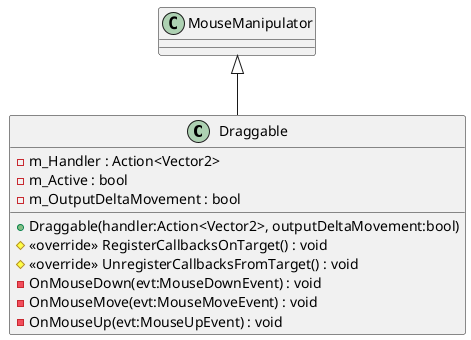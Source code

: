 @startuml
class Draggable {
    - m_Handler : Action<Vector2>
    - m_Active : bool
    - m_OutputDeltaMovement : bool
    + Draggable(handler:Action<Vector2>, outputDeltaMovement:bool)
    # <<override>> RegisterCallbacksOnTarget() : void
    # <<override>> UnregisterCallbacksFromTarget() : void
    - OnMouseDown(evt:MouseDownEvent) : void
    - OnMouseMove(evt:MouseMoveEvent) : void
    - OnMouseUp(evt:MouseUpEvent) : void
}
MouseManipulator <|-- Draggable
@enduml
